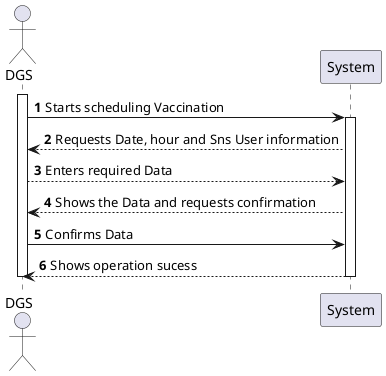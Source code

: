 @startuml US006_SSD
'https://plantuml.com/sequence-diagram
autonumber

actor "DGS" as DGS
activate DGS
DGS -> System : Starts scheduling Vaccination
activate System
System --> DGS : Requests Date, hour and Sns User information
DGS --> System: Enters required Data
System --> DGS : Shows the Data and requests confirmation
DGS -> System : Confirms Data
System --> DGS : Shows operation sucess
deactivate System
deactivate DGS

@enduml